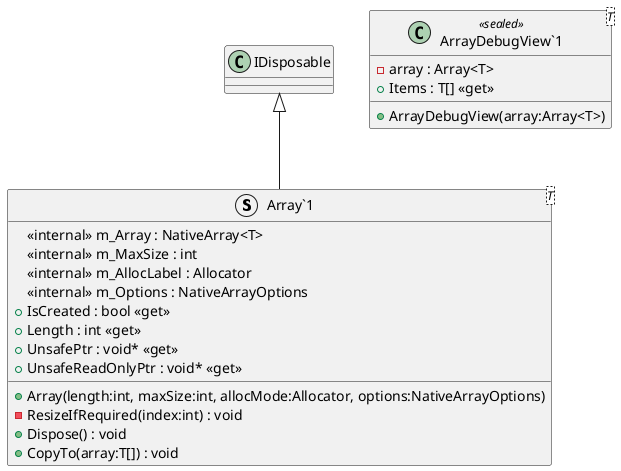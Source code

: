 @startuml
struct "Array`1"<T> {
    <<internal>> m_Array : NativeArray<T>
    <<internal>> m_MaxSize : int
    <<internal>> m_AllocLabel : Allocator
    <<internal>> m_Options : NativeArrayOptions
    + Array(length:int, maxSize:int, allocMode:Allocator, options:NativeArrayOptions)
    - ResizeIfRequired(index:int) : void
    + IsCreated : bool <<get>>
    + Length : int <<get>>
    + Dispose() : void
    + UnsafePtr : void* <<get>>
    + UnsafeReadOnlyPtr : void* <<get>>
    + CopyTo(array:T[]) : void
}
class "ArrayDebugView`1"<T> <<sealed>> {
    - array : Array<T>
    + ArrayDebugView(array:Array<T>)
    + Items : T[] <<get>>
}
IDisposable <|-- "Array`1"
@enduml
